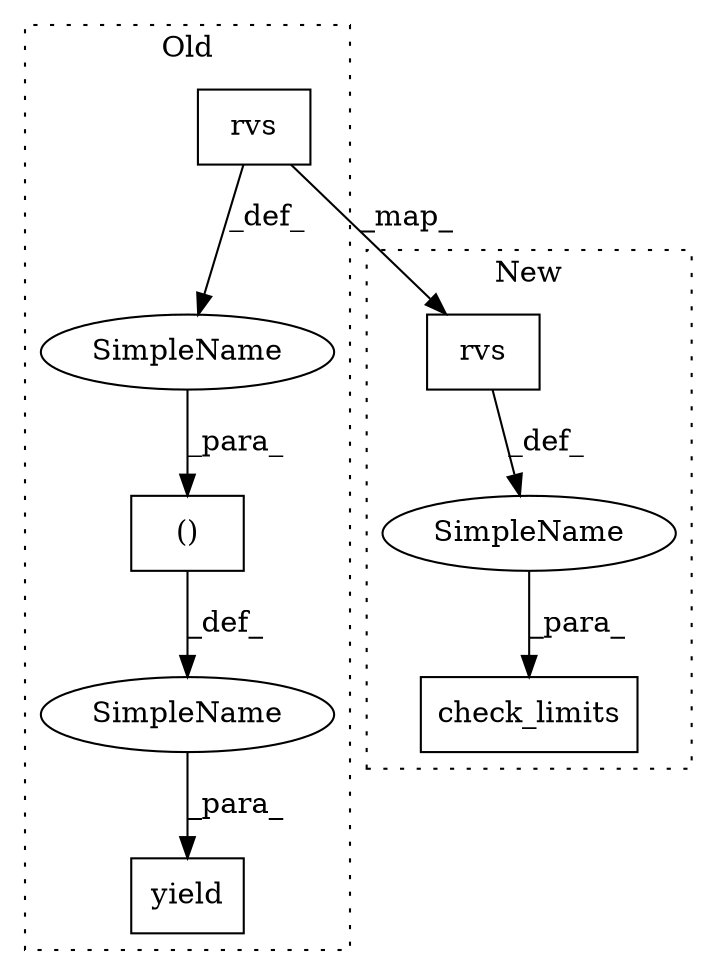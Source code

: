 digraph G {
subgraph cluster0 {
1 [label="rvs" a="32" s="11601,11606" l="4,1" shape="box"];
3 [label="SimpleName" a="42" s="" l="" shape="ellipse"];
4 [label="yield" a="112" s="11560" l="14" shape="box"];
5 [label="()" a="106" s="11574" l="75" shape="box"];
8 [label="SimpleName" a="42" s="" l="" shape="ellipse"];
label = "Old";
style="dotted";
}
subgraph cluster1 {
2 [label="rvs" a="32" s="11207,11212" l="4,1" shape="box"];
6 [label="SimpleName" a="42" s="" l="" shape="ellipse"];
7 [label="check_limits" a="32" s="11192,11227" l="13,1" shape="box"];
label = "New";
style="dotted";
}
1 -> 2 [label="_map_"];
1 -> 8 [label="_def_"];
2 -> 6 [label="_def_"];
3 -> 4 [label="_para_"];
5 -> 3 [label="_def_"];
6 -> 7 [label="_para_"];
8 -> 5 [label="_para_"];
}